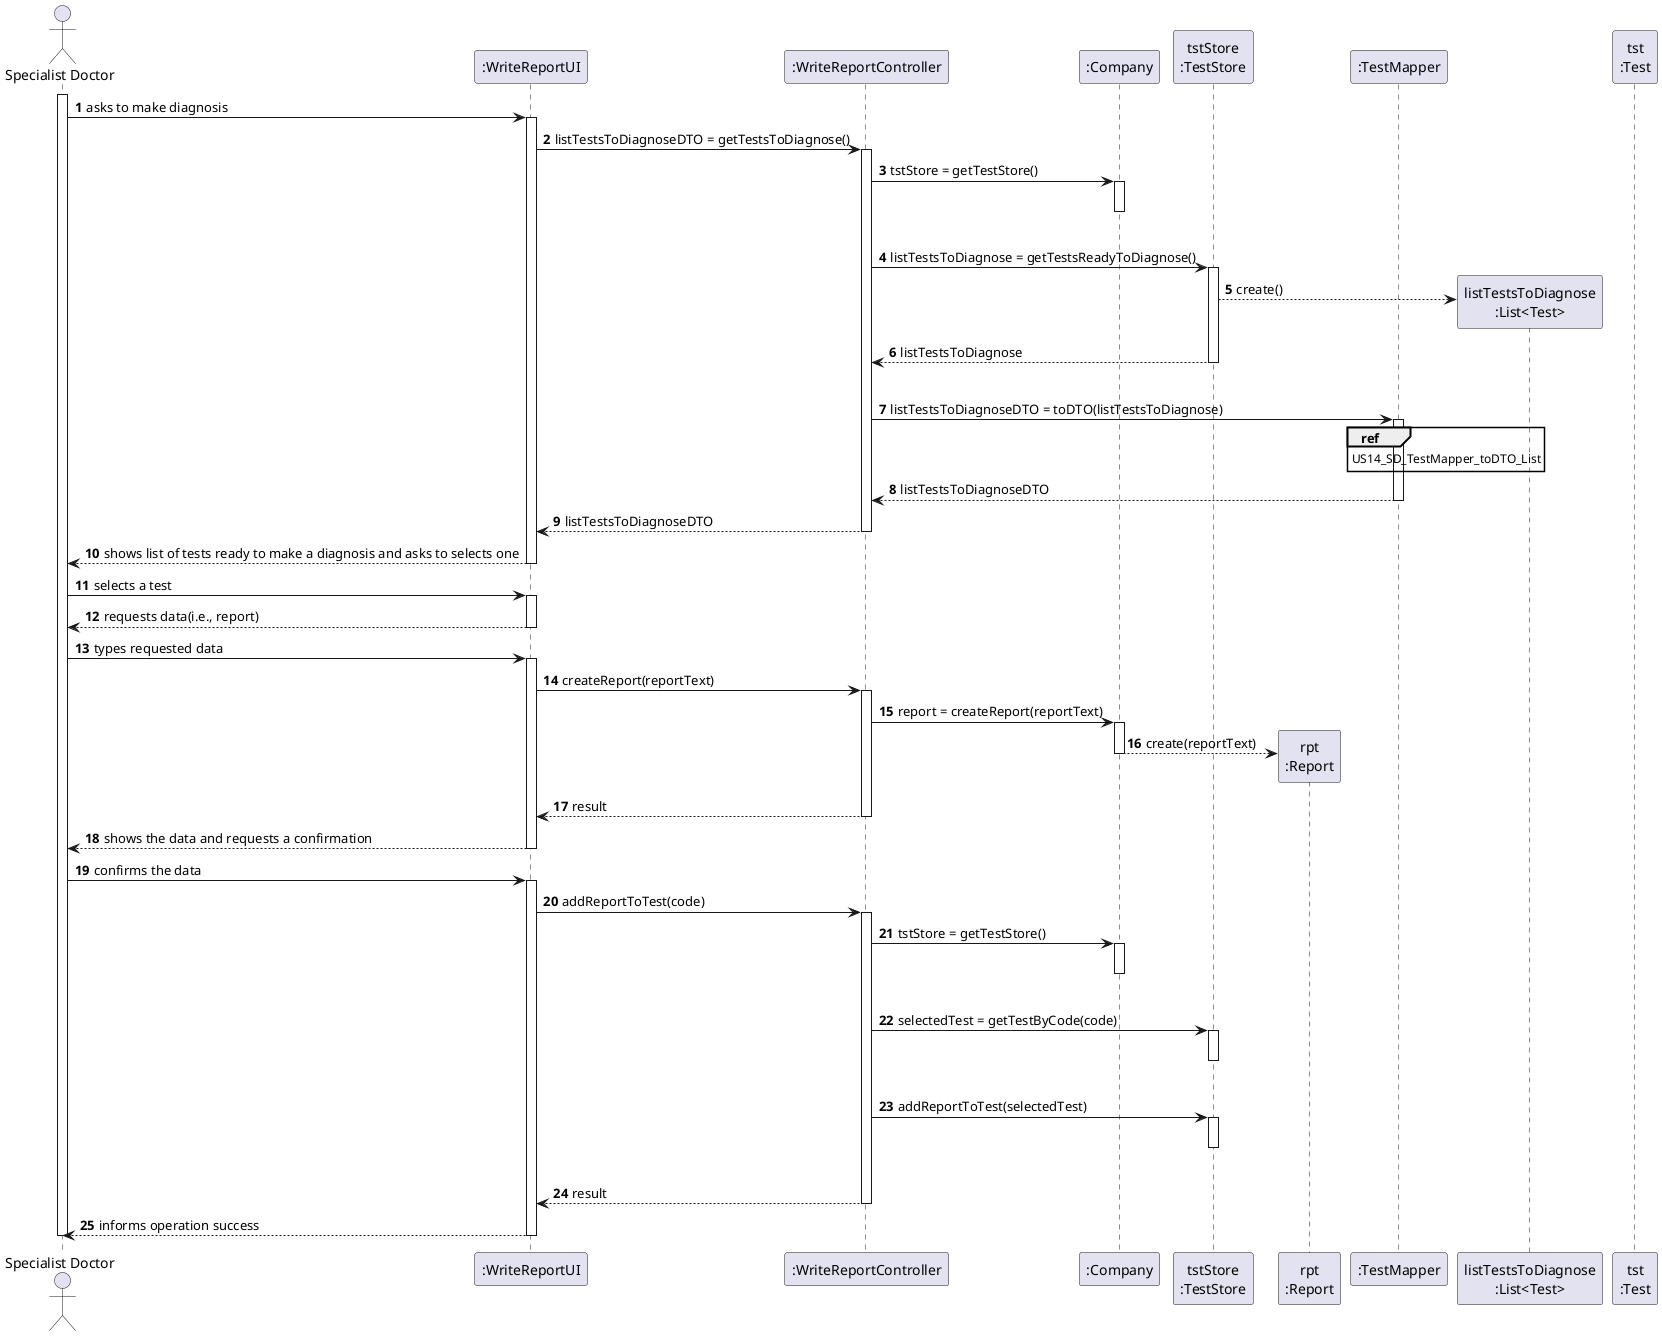 @startuml
autonumber
actor "Specialist Doctor" as SPDT

participant ":WriteReportUI" as UI
participant ":WriteReportController" as CTRL
participant ":Company" as CMP
participant "tstStore\n:TestStore" as TSTSTORE
participant "rpt\n:Report" as RPT
participant ":TestMapper" as TSTMAPPER
'participant "objDTO\n:TestsDTO" as OBJ_DTO
participant "listTestsToDiagnose\n:List<Test>" as LT
'participant "listTestsToDiagnoseDTO\n:List<TestDTO>" as LIST_DTO
participant "tst\n:Test" as TST

activate SPDT
SPDT -> UI : asks to make diagnosis
activate UI
UI -> CTRL : listTestsToDiagnoseDTO = getTestsToDiagnose()
activate CTRL

CTRL -> CMP : tstStore = getTestStore()
activate CMP
|||
deactivate CMP

CTRL -> TSTSTORE : listTestsToDiagnose = getTestsReadyToDiagnose()
activate TSTSTORE

TSTSTORE --> LT** : create()
TSTSTORE --> CTRL : listTestsToDiagnose
deactivate TSTSTORE
|||

CTRL -> TSTMAPPER : listTestsToDiagnoseDTO = toDTO(listTestsToDiagnose)
activate TSTMAPPER

ref over TSTMAPPER : US14_SD_TestMapper_toDTO_List

TSTMAPPER --> CTRL : listTestsToDiagnoseDTO
deactivate TSTMAPPER

CTRL --> UI : listTestsToDiagnoseDTO
deactivate CTRL

UI --> SPDT : shows list of tests ready to make a diagnosis and asks to selects one
deactivate UI

'spdt writes the test code in the UI
'it uses the test code when adding the report

SPDT -> UI : selects a test
activate UI

UI --> SPDT : requests data(i.e., report)
deactivate UI

SPDT -> UI : types requested data
activate UI

UI -> CTRL : createReport(reportText)
activate CTRL

CTRL -> CMP : report = createReport(reportText)
activate CMP

CMP --> RPT** : create(reportText)
deactivate CMP

CTRL --> UI : result
deactivate CTRL
UI --> SPDT : shows the data and requests a confirmation
deactivate UI

SPDT -> UI : confirms the data
activate UI

UI -> CTRL : addReportToTest(code)
activate CTRL

CTRL -> CMP : tstStore = getTestStore()
activate CMP
|||
deactivate CMP

CTRL -> TSTSTORE : selectedTest = getTestByCode(code)
activate TSTSTORE
|||
deactivate TSTSTORE

CTRL -> TSTSTORE : addReportToTest(selectedTest)
activate TSTSTORE
|||
deactivate TSTSTORE

CTRL --> UI : result
deactivate CMP
deactivate CTRL

UI --> SPDT : informs operation success
deactivate UI
deactivate SPDT

@enduml